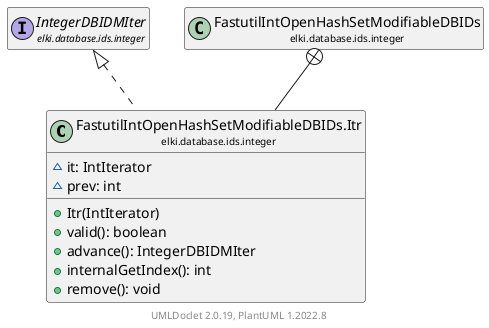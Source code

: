 @startuml
    remove .*\.(Instance|Par|Parameterizer|Factory)$
    set namespaceSeparator none
    hide empty fields
    hide empty methods

    class "<size:14>FastutilIntOpenHashSetModifiableDBIDs.Itr\n<size:10>elki.database.ids.integer" as elki.database.ids.integer.FastutilIntOpenHashSetModifiableDBIDs.Itr [[FastutilIntOpenHashSetModifiableDBIDs.Itr.html]] {
        ~it: IntIterator
        ~prev: int
        +Itr(IntIterator)
        +valid(): boolean
        +advance(): IntegerDBIDMIter
        +internalGetIndex(): int
        +remove(): void
    }

    interface "<size:14>IntegerDBIDMIter\n<size:10>elki.database.ids.integer" as elki.database.ids.integer.IntegerDBIDMIter [[IntegerDBIDMIter.html]]
    class "<size:14>FastutilIntOpenHashSetModifiableDBIDs\n<size:10>elki.database.ids.integer" as elki.database.ids.integer.FastutilIntOpenHashSetModifiableDBIDs [[FastutilIntOpenHashSetModifiableDBIDs.html]]

    elki.database.ids.integer.IntegerDBIDMIter <|.. elki.database.ids.integer.FastutilIntOpenHashSetModifiableDBIDs.Itr
    elki.database.ids.integer.FastutilIntOpenHashSetModifiableDBIDs +-- elki.database.ids.integer.FastutilIntOpenHashSetModifiableDBIDs.Itr

    center footer UMLDoclet 2.0.19, PlantUML 1.2022.8
@enduml
